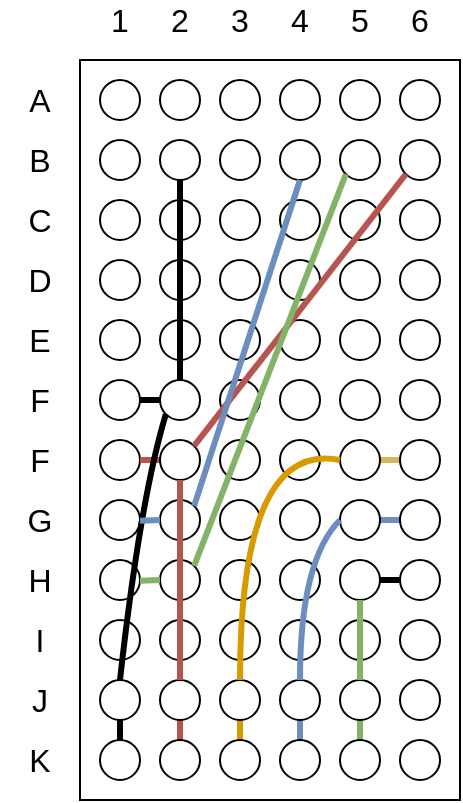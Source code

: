 <mxfile version="20.8.1" type="github">
  <diagram id="ldtcjOp9RZMOsnM4YgLH" name="Page-1">
    <mxGraphModel dx="381" dy="883" grid="1" gridSize="10" guides="1" tooltips="1" connect="1" arrows="1" fold="1" page="0" pageScale="1" pageWidth="827" pageHeight="1169" math="0" shadow="0">
      <root>
        <mxCell id="0" />
        <mxCell id="1" parent="0" />
        <mxCell id="qduU26eSiMNXoxl_xI9t-171" value="" style="rounded=0;whiteSpace=wrap;html=1;fontSize=16;fillColor=none;" vertex="1" parent="1">
          <mxGeometry x="160" y="400" width="190" height="370" as="geometry" />
        </mxCell>
        <mxCell id="qduU26eSiMNXoxl_xI9t-118" value="" style="group" vertex="1" connectable="0" parent="1">
          <mxGeometry x="170" y="410" width="170" height="110" as="geometry" />
        </mxCell>
        <mxCell id="qduU26eSiMNXoxl_xI9t-5" value="" style="ellipse;whiteSpace=wrap;html=1;fontSize=16;fillColor=none;" vertex="1" parent="qduU26eSiMNXoxl_xI9t-118">
          <mxGeometry width="20" height="20" as="geometry" />
        </mxCell>
        <mxCell id="qduU26eSiMNXoxl_xI9t-13" value="" style="ellipse;whiteSpace=wrap;html=1;fontSize=16;fillColor=none;" vertex="1" parent="qduU26eSiMNXoxl_xI9t-118">
          <mxGeometry x="30" width="20" height="20" as="geometry" />
        </mxCell>
        <mxCell id="qduU26eSiMNXoxl_xI9t-15" value="" style="ellipse;whiteSpace=wrap;html=1;fontSize=16;fillColor=none;" vertex="1" parent="qduU26eSiMNXoxl_xI9t-118">
          <mxGeometry x="60" width="20" height="20" as="geometry" />
        </mxCell>
        <mxCell id="qduU26eSiMNXoxl_xI9t-21" value="" style="ellipse;whiteSpace=wrap;html=1;fontSize=16;fillColor=none;" vertex="1" parent="qduU26eSiMNXoxl_xI9t-118">
          <mxGeometry x="90" width="20" height="20" as="geometry" />
        </mxCell>
        <mxCell id="qduU26eSiMNXoxl_xI9t-22" value="" style="ellipse;whiteSpace=wrap;html=1;fontSize=16;fillColor=none;" vertex="1" parent="qduU26eSiMNXoxl_xI9t-118">
          <mxGeometry x="120" width="20" height="20" as="geometry" />
        </mxCell>
        <mxCell id="qduU26eSiMNXoxl_xI9t-23" value="" style="ellipse;whiteSpace=wrap;html=1;fontSize=16;fillColor=none;" vertex="1" parent="qduU26eSiMNXoxl_xI9t-118">
          <mxGeometry x="150" width="20" height="20" as="geometry" />
        </mxCell>
        <mxCell id="qduU26eSiMNXoxl_xI9t-28" value="" style="ellipse;whiteSpace=wrap;html=1;fontSize=16;fillColor=none;" vertex="1" parent="qduU26eSiMNXoxl_xI9t-118">
          <mxGeometry y="30" width="20" height="20" as="geometry" />
        </mxCell>
        <mxCell id="qduU26eSiMNXoxl_xI9t-29" value="" style="ellipse;whiteSpace=wrap;html=1;fontSize=16;fillColor=none;" vertex="1" parent="qduU26eSiMNXoxl_xI9t-118">
          <mxGeometry x="30" y="30" width="20" height="20" as="geometry" />
        </mxCell>
        <mxCell id="qduU26eSiMNXoxl_xI9t-30" value="" style="ellipse;whiteSpace=wrap;html=1;fontSize=16;fillColor=none;direction=west;" vertex="1" parent="qduU26eSiMNXoxl_xI9t-118">
          <mxGeometry x="60" y="30" width="20" height="20" as="geometry" />
        </mxCell>
        <mxCell id="qduU26eSiMNXoxl_xI9t-31" value="" style="ellipse;whiteSpace=wrap;html=1;fontSize=16;fillColor=none;" vertex="1" parent="qduU26eSiMNXoxl_xI9t-118">
          <mxGeometry x="90" y="30" width="20" height="20" as="geometry" />
        </mxCell>
        <mxCell id="qduU26eSiMNXoxl_xI9t-32" value="" style="ellipse;whiteSpace=wrap;html=1;fontSize=16;fillColor=none;" vertex="1" parent="qduU26eSiMNXoxl_xI9t-118">
          <mxGeometry x="120" y="30" width="20" height="20" as="geometry" />
        </mxCell>
        <mxCell id="qduU26eSiMNXoxl_xI9t-37" value="" style="ellipse;whiteSpace=wrap;html=1;fontSize=16;fillColor=none;" vertex="1" parent="qduU26eSiMNXoxl_xI9t-118">
          <mxGeometry x="150" y="30" width="20" height="20" as="geometry" />
        </mxCell>
        <mxCell id="qduU26eSiMNXoxl_xI9t-51" value="" style="ellipse;whiteSpace=wrap;html=1;fontSize=16;fillColor=none;" vertex="1" parent="qduU26eSiMNXoxl_xI9t-118">
          <mxGeometry y="60" width="20" height="20" as="geometry" />
        </mxCell>
        <mxCell id="qduU26eSiMNXoxl_xI9t-52" value="" style="ellipse;whiteSpace=wrap;html=1;fontSize=16;fillColor=none;" vertex="1" parent="qduU26eSiMNXoxl_xI9t-118">
          <mxGeometry x="30" y="60" width="20" height="20" as="geometry" />
        </mxCell>
        <mxCell id="qduU26eSiMNXoxl_xI9t-53" value="" style="ellipse;whiteSpace=wrap;html=1;fontSize=16;fillColor=none;" vertex="1" parent="qduU26eSiMNXoxl_xI9t-118">
          <mxGeometry x="60" y="60" width="20" height="20" as="geometry" />
        </mxCell>
        <mxCell id="qduU26eSiMNXoxl_xI9t-54" value="" style="ellipse;whiteSpace=wrap;html=1;fontSize=16;fillColor=none;" vertex="1" parent="qduU26eSiMNXoxl_xI9t-118">
          <mxGeometry x="90" y="60" width="20" height="20" as="geometry" />
        </mxCell>
        <mxCell id="qduU26eSiMNXoxl_xI9t-55" value="" style="ellipse;whiteSpace=wrap;html=1;fontSize=16;fillColor=none;" vertex="1" parent="qduU26eSiMNXoxl_xI9t-118">
          <mxGeometry x="120" y="60" width="20" height="20" as="geometry" />
        </mxCell>
        <mxCell id="qduU26eSiMNXoxl_xI9t-56" value="" style="ellipse;whiteSpace=wrap;html=1;fontSize=16;fillColor=none;" vertex="1" parent="qduU26eSiMNXoxl_xI9t-118">
          <mxGeometry x="150" y="60" width="20" height="20" as="geometry" />
        </mxCell>
        <mxCell id="qduU26eSiMNXoxl_xI9t-57" value="" style="ellipse;whiteSpace=wrap;html=1;fontSize=16;fillColor=none;" vertex="1" parent="qduU26eSiMNXoxl_xI9t-118">
          <mxGeometry y="90" width="20" height="20" as="geometry" />
        </mxCell>
        <mxCell id="qduU26eSiMNXoxl_xI9t-58" value="" style="ellipse;whiteSpace=wrap;html=1;fontSize=16;fillColor=none;" vertex="1" parent="qduU26eSiMNXoxl_xI9t-118">
          <mxGeometry x="30" y="90" width="20" height="20" as="geometry" />
        </mxCell>
        <mxCell id="qduU26eSiMNXoxl_xI9t-59" value="" style="ellipse;whiteSpace=wrap;html=1;fontSize=16;fillColor=none;direction=west;" vertex="1" parent="qduU26eSiMNXoxl_xI9t-118">
          <mxGeometry x="60" y="90" width="20" height="20" as="geometry" />
        </mxCell>
        <mxCell id="qduU26eSiMNXoxl_xI9t-60" value="" style="ellipse;whiteSpace=wrap;html=1;fontSize=16;fillColor=none;" vertex="1" parent="qduU26eSiMNXoxl_xI9t-118">
          <mxGeometry x="90" y="90" width="20" height="20" as="geometry" />
        </mxCell>
        <mxCell id="qduU26eSiMNXoxl_xI9t-61" value="" style="ellipse;whiteSpace=wrap;html=1;fontSize=16;fillColor=none;" vertex="1" parent="qduU26eSiMNXoxl_xI9t-118">
          <mxGeometry x="120" y="90" width="20" height="20" as="geometry" />
        </mxCell>
        <mxCell id="qduU26eSiMNXoxl_xI9t-62" value="" style="ellipse;whiteSpace=wrap;html=1;fontSize=16;fillColor=none;" vertex="1" parent="qduU26eSiMNXoxl_xI9t-118">
          <mxGeometry x="150" y="90" width="20" height="20" as="geometry" />
        </mxCell>
        <mxCell id="qduU26eSiMNXoxl_xI9t-119" value="" style="group" vertex="1" connectable="0" parent="1">
          <mxGeometry x="170" y="530" width="170" height="110" as="geometry" />
        </mxCell>
        <mxCell id="qduU26eSiMNXoxl_xI9t-120" value="" style="ellipse;whiteSpace=wrap;html=1;fontSize=16;fillColor=none;" vertex="1" parent="qduU26eSiMNXoxl_xI9t-119">
          <mxGeometry width="20" height="20" as="geometry" />
        </mxCell>
        <mxCell id="qduU26eSiMNXoxl_xI9t-121" value="" style="ellipse;whiteSpace=wrap;html=1;fontSize=16;fillColor=none;" vertex="1" parent="qduU26eSiMNXoxl_xI9t-119">
          <mxGeometry x="30" width="20" height="20" as="geometry" />
        </mxCell>
        <mxCell id="qduU26eSiMNXoxl_xI9t-122" value="" style="ellipse;whiteSpace=wrap;html=1;fontSize=16;fillColor=none;" vertex="1" parent="qduU26eSiMNXoxl_xI9t-119">
          <mxGeometry x="60" width="20" height="20" as="geometry" />
        </mxCell>
        <mxCell id="qduU26eSiMNXoxl_xI9t-123" value="" style="ellipse;whiteSpace=wrap;html=1;fontSize=16;fillColor=none;" vertex="1" parent="qduU26eSiMNXoxl_xI9t-119">
          <mxGeometry x="90" width="20" height="20" as="geometry" />
        </mxCell>
        <mxCell id="qduU26eSiMNXoxl_xI9t-124" value="" style="ellipse;whiteSpace=wrap;html=1;fontSize=16;fillColor=none;" vertex="1" parent="qduU26eSiMNXoxl_xI9t-119">
          <mxGeometry x="120" width="20" height="20" as="geometry" />
        </mxCell>
        <mxCell id="qduU26eSiMNXoxl_xI9t-125" value="" style="ellipse;whiteSpace=wrap;html=1;fontSize=16;fillColor=none;" vertex="1" parent="qduU26eSiMNXoxl_xI9t-119">
          <mxGeometry x="150" width="20" height="20" as="geometry" />
        </mxCell>
        <mxCell id="qduU26eSiMNXoxl_xI9t-126" value="" style="ellipse;whiteSpace=wrap;html=1;fontSize=16;fillColor=none;" vertex="1" parent="qduU26eSiMNXoxl_xI9t-119">
          <mxGeometry y="30.0" width="20" height="20" as="geometry" />
        </mxCell>
        <mxCell id="qduU26eSiMNXoxl_xI9t-231" style="edgeStyle=none;curved=1;rounded=0;orthogonalLoop=1;jettySize=auto;html=1;exitX=0;exitY=0.5;exitDx=0;exitDy=0;strokeWidth=3;fontSize=12;endArrow=none;endFill=0;startSize=8;endSize=8;" edge="1" parent="qduU26eSiMNXoxl_xI9t-119" source="qduU26eSiMNXoxl_xI9t-127">
          <mxGeometry relative="1" as="geometry">
            <mxPoint x="20" y="40" as="targetPoint" />
          </mxGeometry>
        </mxCell>
        <mxCell id="qduU26eSiMNXoxl_xI9t-127" value="" style="ellipse;whiteSpace=wrap;html=1;fontSize=16;fillColor=none;" vertex="1" parent="qduU26eSiMNXoxl_xI9t-119">
          <mxGeometry x="30" y="30.0" width="20" height="20" as="geometry" />
        </mxCell>
        <mxCell id="qduU26eSiMNXoxl_xI9t-128" value="" style="ellipse;whiteSpace=wrap;html=1;fontSize=16;fillColor=none;direction=west;" vertex="1" parent="qduU26eSiMNXoxl_xI9t-119">
          <mxGeometry x="60" y="30.0" width="20" height="20" as="geometry" />
        </mxCell>
        <mxCell id="qduU26eSiMNXoxl_xI9t-129" value="" style="ellipse;whiteSpace=wrap;html=1;fontSize=16;fillColor=none;" vertex="1" parent="qduU26eSiMNXoxl_xI9t-119">
          <mxGeometry x="90" y="30.0" width="20" height="20" as="geometry" />
        </mxCell>
        <mxCell id="qduU26eSiMNXoxl_xI9t-130" value="" style="ellipse;whiteSpace=wrap;html=1;fontSize=16;fillColor=none;" vertex="1" parent="qduU26eSiMNXoxl_xI9t-119">
          <mxGeometry x="120" y="30.0" width="20" height="20" as="geometry" />
        </mxCell>
        <mxCell id="qduU26eSiMNXoxl_xI9t-131" value="" style="ellipse;whiteSpace=wrap;html=1;fontSize=16;fillColor=none;" vertex="1" parent="qduU26eSiMNXoxl_xI9t-119">
          <mxGeometry x="150" y="30.0" width="20" height="20" as="geometry" />
        </mxCell>
        <mxCell id="qduU26eSiMNXoxl_xI9t-132" value="" style="ellipse;whiteSpace=wrap;html=1;fontSize=16;fillColor=none;" vertex="1" parent="qduU26eSiMNXoxl_xI9t-119">
          <mxGeometry y="60.0" width="20" height="20" as="geometry" />
        </mxCell>
        <mxCell id="qduU26eSiMNXoxl_xI9t-230" style="edgeStyle=none;curved=1;rounded=0;orthogonalLoop=1;jettySize=auto;html=1;exitX=0;exitY=0.5;exitDx=0;exitDy=0;entryX=1;entryY=0.5;entryDx=0;entryDy=0;strokeWidth=3;fontSize=12;endArrow=none;endFill=0;startSize=8;endSize=8;fillColor=#f8cecc;strokeColor=#b85450;" edge="1" parent="qduU26eSiMNXoxl_xI9t-119" source="qduU26eSiMNXoxl_xI9t-133" target="qduU26eSiMNXoxl_xI9t-132">
          <mxGeometry relative="1" as="geometry" />
        </mxCell>
        <mxCell id="qduU26eSiMNXoxl_xI9t-133" value="" style="ellipse;whiteSpace=wrap;html=1;fontSize=16;fillColor=none;" vertex="1" parent="qduU26eSiMNXoxl_xI9t-119">
          <mxGeometry x="30" y="60.0" width="20" height="20" as="geometry" />
        </mxCell>
        <mxCell id="qduU26eSiMNXoxl_xI9t-134" value="" style="ellipse;whiteSpace=wrap;html=1;fontSize=16;fillColor=none;" vertex="1" parent="qduU26eSiMNXoxl_xI9t-119">
          <mxGeometry x="60" y="60.0" width="20" height="20" as="geometry" />
        </mxCell>
        <mxCell id="qduU26eSiMNXoxl_xI9t-135" value="" style="ellipse;whiteSpace=wrap;html=1;fontSize=16;fillColor=none;" vertex="1" parent="qduU26eSiMNXoxl_xI9t-119">
          <mxGeometry x="90" y="60.0" width="20" height="20" as="geometry" />
        </mxCell>
        <mxCell id="qduU26eSiMNXoxl_xI9t-224" style="edgeStyle=none;curved=1;rounded=0;orthogonalLoop=1;jettySize=auto;html=1;exitX=1;exitY=0.5;exitDx=0;exitDy=0;entryX=0;entryY=0.5;entryDx=0;entryDy=0;strokeWidth=3;fontSize=12;endArrow=none;endFill=0;startSize=8;endSize=8;fillColor=#fff2cc;strokeColor=#d6b656;" edge="1" parent="qduU26eSiMNXoxl_xI9t-119" source="qduU26eSiMNXoxl_xI9t-136" target="qduU26eSiMNXoxl_xI9t-137">
          <mxGeometry relative="1" as="geometry" />
        </mxCell>
        <mxCell id="qduU26eSiMNXoxl_xI9t-136" value="" style="ellipse;whiteSpace=wrap;html=1;fontSize=16;fillColor=none;" vertex="1" parent="qduU26eSiMNXoxl_xI9t-119">
          <mxGeometry x="120" y="60.0" width="20" height="20" as="geometry" />
        </mxCell>
        <mxCell id="qduU26eSiMNXoxl_xI9t-137" value="" style="ellipse;whiteSpace=wrap;html=1;fontSize=16;fillColor=none;" vertex="1" parent="qduU26eSiMNXoxl_xI9t-119">
          <mxGeometry x="150" y="60.0" width="20" height="20" as="geometry" />
        </mxCell>
        <mxCell id="qduU26eSiMNXoxl_xI9t-138" value="" style="ellipse;whiteSpace=wrap;html=1;fontSize=16;fillColor=none;" vertex="1" parent="qduU26eSiMNXoxl_xI9t-119">
          <mxGeometry y="90" width="20" height="20" as="geometry" />
        </mxCell>
        <mxCell id="qduU26eSiMNXoxl_xI9t-139" value="" style="ellipse;whiteSpace=wrap;html=1;fontSize=16;fillColor=none;" vertex="1" parent="qduU26eSiMNXoxl_xI9t-119">
          <mxGeometry x="30" y="90" width="20" height="20" as="geometry" />
        </mxCell>
        <mxCell id="qduU26eSiMNXoxl_xI9t-140" value="" style="ellipse;whiteSpace=wrap;html=1;fontSize=16;fillColor=none;direction=west;" vertex="1" parent="qduU26eSiMNXoxl_xI9t-119">
          <mxGeometry x="60" y="90" width="20" height="20" as="geometry" />
        </mxCell>
        <mxCell id="qduU26eSiMNXoxl_xI9t-141" value="" style="ellipse;whiteSpace=wrap;html=1;fontSize=16;fillColor=none;" vertex="1" parent="qduU26eSiMNXoxl_xI9t-119">
          <mxGeometry x="90" y="90" width="20" height="20" as="geometry" />
        </mxCell>
        <mxCell id="qduU26eSiMNXoxl_xI9t-225" style="edgeStyle=none;curved=1;rounded=0;orthogonalLoop=1;jettySize=auto;html=1;exitX=1;exitY=0.5;exitDx=0;exitDy=0;entryX=0;entryY=0.5;entryDx=0;entryDy=0;strokeWidth=3;fontSize=12;endArrow=none;endFill=0;startSize=8;endSize=8;fillColor=#dae8fc;strokeColor=#6c8ebf;" edge="1" parent="qduU26eSiMNXoxl_xI9t-119" source="qduU26eSiMNXoxl_xI9t-142" target="qduU26eSiMNXoxl_xI9t-143">
          <mxGeometry relative="1" as="geometry" />
        </mxCell>
        <mxCell id="qduU26eSiMNXoxl_xI9t-142" value="" style="ellipse;whiteSpace=wrap;html=1;fontSize=16;fillColor=none;" vertex="1" parent="qduU26eSiMNXoxl_xI9t-119">
          <mxGeometry x="120" y="90" width="20" height="20" as="geometry" />
        </mxCell>
        <mxCell id="qduU26eSiMNXoxl_xI9t-143" value="" style="ellipse;whiteSpace=wrap;html=1;fontSize=16;fillColor=none;" vertex="1" parent="qduU26eSiMNXoxl_xI9t-119">
          <mxGeometry x="150" y="90" width="20" height="20" as="geometry" />
        </mxCell>
        <mxCell id="qduU26eSiMNXoxl_xI9t-145" value="" style="group" vertex="1" connectable="0" parent="1">
          <mxGeometry x="170" y="650" width="170" height="110" as="geometry" />
        </mxCell>
        <mxCell id="qduU26eSiMNXoxl_xI9t-146" value="" style="ellipse;whiteSpace=wrap;html=1;fontSize=16;fillColor=none;" vertex="1" parent="qduU26eSiMNXoxl_xI9t-145">
          <mxGeometry width="20" height="20.0" as="geometry" />
        </mxCell>
        <mxCell id="qduU26eSiMNXoxl_xI9t-147" value="" style="ellipse;whiteSpace=wrap;html=1;fontSize=16;fillColor=none;" vertex="1" parent="qduU26eSiMNXoxl_xI9t-145">
          <mxGeometry x="30" width="20" height="20.0" as="geometry" />
        </mxCell>
        <mxCell id="qduU26eSiMNXoxl_xI9t-148" value="" style="ellipse;whiteSpace=wrap;html=1;fontSize=16;fillColor=none;" vertex="1" parent="qduU26eSiMNXoxl_xI9t-145">
          <mxGeometry x="60" width="20" height="20.0" as="geometry" />
        </mxCell>
        <mxCell id="qduU26eSiMNXoxl_xI9t-149" value="" style="ellipse;whiteSpace=wrap;html=1;fontSize=16;fillColor=none;" vertex="1" parent="qduU26eSiMNXoxl_xI9t-145">
          <mxGeometry x="90" width="20" height="20.0" as="geometry" />
        </mxCell>
        <mxCell id="qduU26eSiMNXoxl_xI9t-226" style="edgeStyle=none;curved=1;rounded=0;orthogonalLoop=1;jettySize=auto;html=1;exitX=1;exitY=0.5;exitDx=0;exitDy=0;entryX=0;entryY=0.5;entryDx=0;entryDy=0;strokeWidth=3;fontSize=12;endArrow=none;endFill=0;startSize=8;endSize=8;" edge="1" parent="qduU26eSiMNXoxl_xI9t-145" source="qduU26eSiMNXoxl_xI9t-150" target="qduU26eSiMNXoxl_xI9t-151">
          <mxGeometry relative="1" as="geometry" />
        </mxCell>
        <mxCell id="qduU26eSiMNXoxl_xI9t-150" value="" style="ellipse;whiteSpace=wrap;html=1;fontSize=16;fillColor=none;" vertex="1" parent="qduU26eSiMNXoxl_xI9t-145">
          <mxGeometry x="120" width="20" height="20.0" as="geometry" />
        </mxCell>
        <mxCell id="qduU26eSiMNXoxl_xI9t-151" value="" style="ellipse;whiteSpace=wrap;html=1;fontSize=16;fillColor=none;" vertex="1" parent="qduU26eSiMNXoxl_xI9t-145">
          <mxGeometry x="150" width="20" height="20.0" as="geometry" />
        </mxCell>
        <mxCell id="qduU26eSiMNXoxl_xI9t-152" value="" style="ellipse;whiteSpace=wrap;html=1;fontSize=16;fillColor=none;" vertex="1" parent="qduU26eSiMNXoxl_xI9t-145">
          <mxGeometry y="30.0" width="20" height="20.0" as="geometry" />
        </mxCell>
        <mxCell id="qduU26eSiMNXoxl_xI9t-153" value="" style="ellipse;whiteSpace=wrap;html=1;fontSize=16;fillColor=none;" vertex="1" parent="qduU26eSiMNXoxl_xI9t-145">
          <mxGeometry x="30" y="30.0" width="20" height="20.0" as="geometry" />
        </mxCell>
        <mxCell id="qduU26eSiMNXoxl_xI9t-154" value="" style="ellipse;whiteSpace=wrap;html=1;fontSize=16;fillColor=none;direction=west;" vertex="1" parent="qduU26eSiMNXoxl_xI9t-145">
          <mxGeometry x="60" y="30.0" width="20" height="20.0" as="geometry" />
        </mxCell>
        <mxCell id="qduU26eSiMNXoxl_xI9t-155" value="" style="ellipse;whiteSpace=wrap;html=1;fontSize=16;fillColor=none;" vertex="1" parent="qduU26eSiMNXoxl_xI9t-145">
          <mxGeometry x="90" y="30.0" width="20" height="20.0" as="geometry" />
        </mxCell>
        <mxCell id="qduU26eSiMNXoxl_xI9t-156" value="" style="ellipse;whiteSpace=wrap;html=1;fontSize=16;fillColor=none;" vertex="1" parent="qduU26eSiMNXoxl_xI9t-145">
          <mxGeometry x="120" y="30.0" width="20" height="20.0" as="geometry" />
        </mxCell>
        <mxCell id="qduU26eSiMNXoxl_xI9t-157" value="" style="ellipse;whiteSpace=wrap;html=1;fontSize=16;fillColor=none;" vertex="1" parent="qduU26eSiMNXoxl_xI9t-145">
          <mxGeometry x="150" y="30.0" width="20" height="20.0" as="geometry" />
        </mxCell>
        <mxCell id="qduU26eSiMNXoxl_xI9t-222" style="edgeStyle=none;curved=1;rounded=0;orthogonalLoop=1;jettySize=auto;html=1;exitX=0.5;exitY=1;exitDx=0;exitDy=0;entryX=0.5;entryY=0;entryDx=0;entryDy=0;strokeWidth=3;fontSize=12;endArrow=none;endFill=0;startSize=8;endSize=8;" edge="1" parent="qduU26eSiMNXoxl_xI9t-145" source="qduU26eSiMNXoxl_xI9t-158" target="qduU26eSiMNXoxl_xI9t-164">
          <mxGeometry relative="1" as="geometry" />
        </mxCell>
        <mxCell id="qduU26eSiMNXoxl_xI9t-158" value="" style="ellipse;whiteSpace=wrap;html=1;fontSize=16;fillColor=none;" vertex="1" parent="qduU26eSiMNXoxl_xI9t-145">
          <mxGeometry y="60.0" width="20" height="20.0" as="geometry" />
        </mxCell>
        <mxCell id="qduU26eSiMNXoxl_xI9t-221" style="edgeStyle=none;curved=1;rounded=0;orthogonalLoop=1;jettySize=auto;html=1;exitX=0.5;exitY=1;exitDx=0;exitDy=0;entryX=0.5;entryY=0;entryDx=0;entryDy=0;strokeWidth=3;fontSize=12;endArrow=none;endFill=0;startSize=8;endSize=8;fillColor=#f8cecc;strokeColor=#b85450;" edge="1" parent="qduU26eSiMNXoxl_xI9t-145" source="qduU26eSiMNXoxl_xI9t-159" target="qduU26eSiMNXoxl_xI9t-165">
          <mxGeometry relative="1" as="geometry" />
        </mxCell>
        <mxCell id="qduU26eSiMNXoxl_xI9t-159" value="" style="ellipse;whiteSpace=wrap;html=1;fontSize=16;fillColor=none;" vertex="1" parent="qduU26eSiMNXoxl_xI9t-145">
          <mxGeometry x="30" y="60.0" width="20" height="20.0" as="geometry" />
        </mxCell>
        <mxCell id="qduU26eSiMNXoxl_xI9t-220" style="edgeStyle=none;curved=1;rounded=0;orthogonalLoop=1;jettySize=auto;html=1;exitX=0.5;exitY=1;exitDx=0;exitDy=0;entryX=0.5;entryY=1;entryDx=0;entryDy=0;strokeWidth=3;fontSize=12;endArrow=none;endFill=0;startSize=8;endSize=8;fillColor=#ffe6cc;strokeColor=#d79b00;" edge="1" parent="qduU26eSiMNXoxl_xI9t-145" source="qduU26eSiMNXoxl_xI9t-160" target="qduU26eSiMNXoxl_xI9t-166">
          <mxGeometry relative="1" as="geometry" />
        </mxCell>
        <mxCell id="qduU26eSiMNXoxl_xI9t-160" value="" style="ellipse;whiteSpace=wrap;html=1;fontSize=16;fillColor=none;" vertex="1" parent="qduU26eSiMNXoxl_xI9t-145">
          <mxGeometry x="60" y="60.0" width="20" height="20.0" as="geometry" />
        </mxCell>
        <mxCell id="qduU26eSiMNXoxl_xI9t-218" style="edgeStyle=none;curved=1;rounded=0;orthogonalLoop=1;jettySize=auto;html=1;exitX=0.5;exitY=1;exitDx=0;exitDy=0;entryX=0.5;entryY=0;entryDx=0;entryDy=0;strokeWidth=3;fontSize=12;endArrow=none;endFill=0;startSize=8;endSize=8;fillColor=#dae8fc;strokeColor=#6c8ebf;" edge="1" parent="qduU26eSiMNXoxl_xI9t-145" source="qduU26eSiMNXoxl_xI9t-161" target="qduU26eSiMNXoxl_xI9t-167">
          <mxGeometry relative="1" as="geometry" />
        </mxCell>
        <mxCell id="qduU26eSiMNXoxl_xI9t-161" value="" style="ellipse;whiteSpace=wrap;html=1;fontSize=16;fillColor=none;" vertex="1" parent="qduU26eSiMNXoxl_xI9t-145">
          <mxGeometry x="90" y="60.0" width="20" height="20.0" as="geometry" />
        </mxCell>
        <mxCell id="qduU26eSiMNXoxl_xI9t-216" style="edgeStyle=none;curved=1;rounded=0;orthogonalLoop=1;jettySize=auto;html=1;exitX=0.5;exitY=1;exitDx=0;exitDy=0;entryX=0.5;entryY=0;entryDx=0;entryDy=0;strokeWidth=3;fontSize=12;endArrow=none;endFill=0;startSize=8;endSize=8;fillColor=#d5e8d4;strokeColor=#82b366;" edge="1" parent="qduU26eSiMNXoxl_xI9t-145" source="qduU26eSiMNXoxl_xI9t-162" target="qduU26eSiMNXoxl_xI9t-168">
          <mxGeometry relative="1" as="geometry" />
        </mxCell>
        <mxCell id="qduU26eSiMNXoxl_xI9t-162" value="" style="ellipse;whiteSpace=wrap;html=1;fontSize=16;fillColor=none;" vertex="1" parent="qduU26eSiMNXoxl_xI9t-145">
          <mxGeometry x="120" y="60" width="20" height="20" as="geometry" />
        </mxCell>
        <mxCell id="qduU26eSiMNXoxl_xI9t-163" value="" style="ellipse;whiteSpace=wrap;html=1;fontSize=16;fillColor=none;" vertex="1" parent="qduU26eSiMNXoxl_xI9t-145">
          <mxGeometry x="150" y="60.0" width="20" height="20.0" as="geometry" />
        </mxCell>
        <mxCell id="qduU26eSiMNXoxl_xI9t-164" value="" style="ellipse;whiteSpace=wrap;html=1;fontSize=16;fillColor=none;" vertex="1" parent="qduU26eSiMNXoxl_xI9t-145">
          <mxGeometry y="90.0" width="20" height="20.0" as="geometry" />
        </mxCell>
        <mxCell id="qduU26eSiMNXoxl_xI9t-165" value="" style="ellipse;whiteSpace=wrap;html=1;fontSize=16;fillColor=none;" vertex="1" parent="qduU26eSiMNXoxl_xI9t-145">
          <mxGeometry x="30" y="90.0" width="20" height="20.0" as="geometry" />
        </mxCell>
        <mxCell id="qduU26eSiMNXoxl_xI9t-166" value="" style="ellipse;whiteSpace=wrap;html=1;fontSize=16;fillColor=none;direction=west;" vertex="1" parent="qduU26eSiMNXoxl_xI9t-145">
          <mxGeometry x="60" y="90.0" width="20" height="20.0" as="geometry" />
        </mxCell>
        <mxCell id="qduU26eSiMNXoxl_xI9t-167" value="" style="ellipse;whiteSpace=wrap;html=1;fontSize=16;fillColor=none;" vertex="1" parent="qduU26eSiMNXoxl_xI9t-145">
          <mxGeometry x="90" y="90.0" width="20" height="20.0" as="geometry" />
        </mxCell>
        <mxCell id="qduU26eSiMNXoxl_xI9t-168" value="" style="ellipse;whiteSpace=wrap;html=1;fontSize=16;fillColor=none;" vertex="1" parent="qduU26eSiMNXoxl_xI9t-145">
          <mxGeometry x="120" y="90.0" width="20" height="20.0" as="geometry" />
        </mxCell>
        <mxCell id="qduU26eSiMNXoxl_xI9t-169" value="" style="ellipse;whiteSpace=wrap;html=1;fontSize=16;fillColor=none;" vertex="1" parent="qduU26eSiMNXoxl_xI9t-145">
          <mxGeometry x="150" y="90.0" width="20" height="20.0" as="geometry" />
        </mxCell>
        <mxCell id="qduU26eSiMNXoxl_xI9t-172" value="A" style="text;strokeColor=none;fillColor=none;html=1;align=center;verticalAlign=middle;whiteSpace=wrap;rounded=0;fontSize=16;" vertex="1" parent="1">
          <mxGeometry x="120" y="410" width="40" height="20" as="geometry" />
        </mxCell>
        <mxCell id="qduU26eSiMNXoxl_xI9t-175" value="B" style="text;strokeColor=none;fillColor=none;html=1;align=center;verticalAlign=middle;whiteSpace=wrap;rounded=0;fontSize=16;" vertex="1" parent="1">
          <mxGeometry x="120" y="440" width="40" height="20" as="geometry" />
        </mxCell>
        <mxCell id="qduU26eSiMNXoxl_xI9t-176" value="C" style="text;strokeColor=none;fillColor=none;html=1;align=center;verticalAlign=middle;whiteSpace=wrap;rounded=0;fontSize=16;" vertex="1" parent="1">
          <mxGeometry x="120" y="470" width="40" height="20" as="geometry" />
        </mxCell>
        <mxCell id="qduU26eSiMNXoxl_xI9t-177" value="D" style="text;strokeColor=none;fillColor=none;html=1;align=center;verticalAlign=middle;whiteSpace=wrap;rounded=0;fontSize=16;" vertex="1" parent="1">
          <mxGeometry x="120" y="500" width="40" height="20" as="geometry" />
        </mxCell>
        <mxCell id="qduU26eSiMNXoxl_xI9t-178" value="E" style="text;strokeColor=none;fillColor=none;html=1;align=center;verticalAlign=middle;whiteSpace=wrap;rounded=0;fontSize=16;" vertex="1" parent="1">
          <mxGeometry x="120" y="530" width="40" height="20" as="geometry" />
        </mxCell>
        <mxCell id="qduU26eSiMNXoxl_xI9t-179" value="F" style="text;strokeColor=none;fillColor=none;html=1;align=center;verticalAlign=middle;whiteSpace=wrap;rounded=0;fontSize=16;" vertex="1" parent="1">
          <mxGeometry x="120" y="560" width="40" height="20" as="geometry" />
        </mxCell>
        <mxCell id="qduU26eSiMNXoxl_xI9t-180" value="F" style="text;strokeColor=none;fillColor=none;html=1;align=center;verticalAlign=middle;whiteSpace=wrap;rounded=0;fontSize=16;" vertex="1" parent="1">
          <mxGeometry x="120" y="590" width="40" height="20" as="geometry" />
        </mxCell>
        <mxCell id="qduU26eSiMNXoxl_xI9t-181" value="G" style="text;strokeColor=none;fillColor=none;html=1;align=center;verticalAlign=middle;whiteSpace=wrap;rounded=0;fontSize=16;" vertex="1" parent="1">
          <mxGeometry x="120" y="620" width="40" height="20" as="geometry" />
        </mxCell>
        <mxCell id="qduU26eSiMNXoxl_xI9t-183" value="H" style="text;strokeColor=none;fillColor=none;html=1;align=center;verticalAlign=middle;whiteSpace=wrap;rounded=0;fontSize=16;" vertex="1" parent="1">
          <mxGeometry x="120" y="650" width="40" height="20" as="geometry" />
        </mxCell>
        <mxCell id="qduU26eSiMNXoxl_xI9t-184" value="I" style="text;strokeColor=none;fillColor=none;html=1;align=center;verticalAlign=middle;whiteSpace=wrap;rounded=0;fontSize=16;" vertex="1" parent="1">
          <mxGeometry x="120" y="680" width="40" height="20" as="geometry" />
        </mxCell>
        <mxCell id="qduU26eSiMNXoxl_xI9t-185" value="J" style="text;strokeColor=none;fillColor=none;html=1;align=center;verticalAlign=middle;whiteSpace=wrap;rounded=0;fontSize=16;" vertex="1" parent="1">
          <mxGeometry x="120" y="710" width="40" height="20" as="geometry" />
        </mxCell>
        <mxCell id="qduU26eSiMNXoxl_xI9t-186" value="K" style="text;strokeColor=none;fillColor=none;html=1;align=center;verticalAlign=middle;whiteSpace=wrap;rounded=0;fontSize=16;" vertex="1" parent="1">
          <mxGeometry x="120" y="740" width="40" height="20" as="geometry" />
        </mxCell>
        <mxCell id="qduU26eSiMNXoxl_xI9t-187" value="1" style="text;strokeColor=none;fillColor=none;html=1;align=center;verticalAlign=middle;whiteSpace=wrap;rounded=0;fontSize=16;" vertex="1" parent="1">
          <mxGeometry x="170" y="370" width="20" height="20" as="geometry" />
        </mxCell>
        <mxCell id="qduU26eSiMNXoxl_xI9t-191" value="2" style="text;strokeColor=none;fillColor=none;html=1;align=center;verticalAlign=middle;whiteSpace=wrap;rounded=0;fontSize=16;" vertex="1" parent="1">
          <mxGeometry x="200" y="370" width="20" height="20" as="geometry" />
        </mxCell>
        <mxCell id="qduU26eSiMNXoxl_xI9t-194" value="3" style="text;strokeColor=none;fillColor=none;html=1;align=center;verticalAlign=middle;whiteSpace=wrap;rounded=0;fontSize=16;" vertex="1" parent="1">
          <mxGeometry x="230" y="370" width="20" height="20" as="geometry" />
        </mxCell>
        <mxCell id="qduU26eSiMNXoxl_xI9t-196" value="4" style="text;strokeColor=none;fillColor=none;html=1;align=center;verticalAlign=middle;whiteSpace=wrap;rounded=0;fontSize=16;" vertex="1" parent="1">
          <mxGeometry x="260" y="370" width="20" height="20" as="geometry" />
        </mxCell>
        <mxCell id="qduU26eSiMNXoxl_xI9t-197" value="5" style="text;strokeColor=none;fillColor=none;html=1;align=center;verticalAlign=middle;whiteSpace=wrap;rounded=0;fontSize=16;" vertex="1" parent="1">
          <mxGeometry x="290" y="370" width="20" height="20" as="geometry" />
        </mxCell>
        <mxCell id="qduU26eSiMNXoxl_xI9t-198" value="6" style="text;strokeColor=none;fillColor=none;html=1;align=center;verticalAlign=middle;whiteSpace=wrap;rounded=0;fontSize=16;" vertex="1" parent="1">
          <mxGeometry x="320" y="370" width="20" height="20" as="geometry" />
        </mxCell>
        <mxCell id="qduU26eSiMNXoxl_xI9t-200" style="edgeStyle=none;curved=1;rounded=0;orthogonalLoop=1;jettySize=auto;html=1;fontSize=12;startSize=8;endSize=8;exitX=1;exitY=0;exitDx=0;exitDy=0;strokeWidth=3;endArrow=none;endFill=0;fillColor=#f8cecc;strokeColor=#b85450;entryX=0;entryY=1;entryDx=0;entryDy=0;" edge="1" parent="1" source="qduU26eSiMNXoxl_xI9t-133" target="qduU26eSiMNXoxl_xI9t-37">
          <mxGeometry relative="1" as="geometry">
            <mxPoint x="220" y="590" as="sourcePoint" />
            <mxPoint x="330" y="460" as="targetPoint" />
          </mxGeometry>
        </mxCell>
        <mxCell id="qduU26eSiMNXoxl_xI9t-201" style="edgeStyle=none;curved=1;rounded=0;orthogonalLoop=1;jettySize=auto;html=1;exitX=0.5;exitY=1;exitDx=0;exitDy=0;strokeWidth=3;fontSize=12;endArrow=none;endFill=0;startSize=8;endSize=8;" edge="1" parent="1" source="qduU26eSiMNXoxl_xI9t-29">
          <mxGeometry relative="1" as="geometry">
            <mxPoint x="210" y="560" as="targetPoint" />
          </mxGeometry>
        </mxCell>
        <mxCell id="qduU26eSiMNXoxl_xI9t-203" style="edgeStyle=none;curved=1;rounded=0;orthogonalLoop=1;jettySize=auto;html=1;exitX=1;exitY=0;exitDx=0;exitDy=0;entryX=0.5;entryY=1;entryDx=0;entryDy=0;strokeWidth=3;fontSize=12;endArrow=none;endFill=0;startSize=8;endSize=8;fillColor=#dae8fc;strokeColor=#6c8ebf;" edge="1" parent="1" source="qduU26eSiMNXoxl_xI9t-139" target="qduU26eSiMNXoxl_xI9t-31">
          <mxGeometry relative="1" as="geometry" />
        </mxCell>
        <mxCell id="qduU26eSiMNXoxl_xI9t-205" style="edgeStyle=none;curved=1;rounded=0;orthogonalLoop=1;jettySize=auto;html=1;exitX=1;exitY=0;exitDx=0;exitDy=0;entryX=0;entryY=1;entryDx=0;entryDy=0;strokeWidth=3;fontSize=12;endArrow=none;endFill=0;startSize=8;endSize=8;fillColor=#d5e8d4;strokeColor=#82b366;" edge="1" parent="1" source="qduU26eSiMNXoxl_xI9t-147" target="qduU26eSiMNXoxl_xI9t-32">
          <mxGeometry relative="1" as="geometry" />
        </mxCell>
        <mxCell id="qduU26eSiMNXoxl_xI9t-207" style="edgeStyle=none;curved=1;rounded=0;orthogonalLoop=1;jettySize=auto;html=1;strokeWidth=3;fontSize=12;endArrow=none;endFill=0;startSize=8;endSize=8;fillColor=#ffe6cc;strokeColor=#d79b00;" edge="1" parent="1">
          <mxGeometry x="-0.159" y="-4" relative="1" as="geometry">
            <mxPoint x="290" y="600" as="sourcePoint" />
            <mxPoint x="240" y="710" as="targetPoint" />
            <Array as="points">
              <mxPoint x="240" y="590" />
            </Array>
            <mxPoint as="offset" />
          </mxGeometry>
        </mxCell>
        <mxCell id="qduU26eSiMNXoxl_xI9t-208" style="edgeStyle=none;curved=1;rounded=0;orthogonalLoop=1;jettySize=auto;html=1;exitX=0;exitY=0.5;exitDx=0;exitDy=0;strokeWidth=3;fontSize=12;endArrow=none;endFill=0;startSize=8;endSize=8;fillColor=#dae8fc;strokeColor=#6c8ebf;" edge="1" parent="1" source="qduU26eSiMNXoxl_xI9t-142">
          <mxGeometry x="-0.344" y="-13" relative="1" as="geometry">
            <mxPoint x="270" y="710" as="targetPoint" />
            <Array as="points">
              <mxPoint x="270" y="650" />
            </Array>
            <mxPoint as="offset" />
          </mxGeometry>
        </mxCell>
        <mxCell id="qduU26eSiMNXoxl_xI9t-209" style="edgeStyle=none;curved=1;rounded=0;orthogonalLoop=1;jettySize=auto;html=1;strokeWidth=3;fontSize=12;endArrow=none;endFill=0;startSize=8;endSize=8;fillColor=#d5e8d4;strokeColor=#82b366;" edge="1" parent="1">
          <mxGeometry relative="1" as="geometry">
            <mxPoint x="300" y="670" as="targetPoint" />
            <mxPoint x="300" y="710" as="sourcePoint" />
          </mxGeometry>
        </mxCell>
        <mxCell id="qduU26eSiMNXoxl_xI9t-210" style="edgeStyle=none;curved=1;rounded=0;orthogonalLoop=1;jettySize=auto;html=1;entryX=0.5;entryY=1;entryDx=0;entryDy=0;strokeWidth=3;fontSize=12;endArrow=none;endFill=0;startSize=8;endSize=8;fillColor=#f8cecc;strokeColor=#b85450;" edge="1" parent="1" target="qduU26eSiMNXoxl_xI9t-133">
          <mxGeometry relative="1" as="geometry">
            <mxPoint x="210" y="710" as="sourcePoint" />
          </mxGeometry>
        </mxCell>
        <mxCell id="qduU26eSiMNXoxl_xI9t-223" style="edgeStyle=none;curved=1;rounded=0;orthogonalLoop=1;jettySize=auto;html=1;exitX=0;exitY=1;exitDx=0;exitDy=0;entryX=0.5;entryY=0;entryDx=0;entryDy=0;strokeWidth=3;fontSize=12;endArrow=none;endFill=0;startSize=8;endSize=8;" edge="1" parent="1" source="qduU26eSiMNXoxl_xI9t-127" target="qduU26eSiMNXoxl_xI9t-158">
          <mxGeometry relative="1" as="geometry">
            <Array as="points">
              <mxPoint x="190" y="620" />
            </Array>
          </mxGeometry>
        </mxCell>
        <mxCell id="qduU26eSiMNXoxl_xI9t-228" style="edgeStyle=none;curved=1;rounded=0;orthogonalLoop=1;jettySize=auto;html=1;exitX=0;exitY=0.5;exitDx=0;exitDy=0;strokeWidth=3;fontSize=12;endArrow=none;endFill=0;startSize=8;endSize=8;fillColor=#d5e8d4;strokeColor=#82b366;" edge="1" parent="1" source="qduU26eSiMNXoxl_xI9t-147">
          <mxGeometry relative="1" as="geometry">
            <mxPoint x="190" y="660.333" as="targetPoint" />
          </mxGeometry>
        </mxCell>
        <mxCell id="qduU26eSiMNXoxl_xI9t-229" style="edgeStyle=none;curved=1;rounded=0;orthogonalLoop=1;jettySize=auto;html=1;exitX=0;exitY=0.5;exitDx=0;exitDy=0;strokeWidth=3;fontSize=12;endArrow=none;endFill=0;startSize=8;endSize=8;fillColor=#dae8fc;strokeColor=#6c8ebf;" edge="1" parent="1" source="qduU26eSiMNXoxl_xI9t-139">
          <mxGeometry relative="1" as="geometry">
            <mxPoint x="190" y="630.333" as="targetPoint" />
          </mxGeometry>
        </mxCell>
      </root>
    </mxGraphModel>
  </diagram>
</mxfile>
